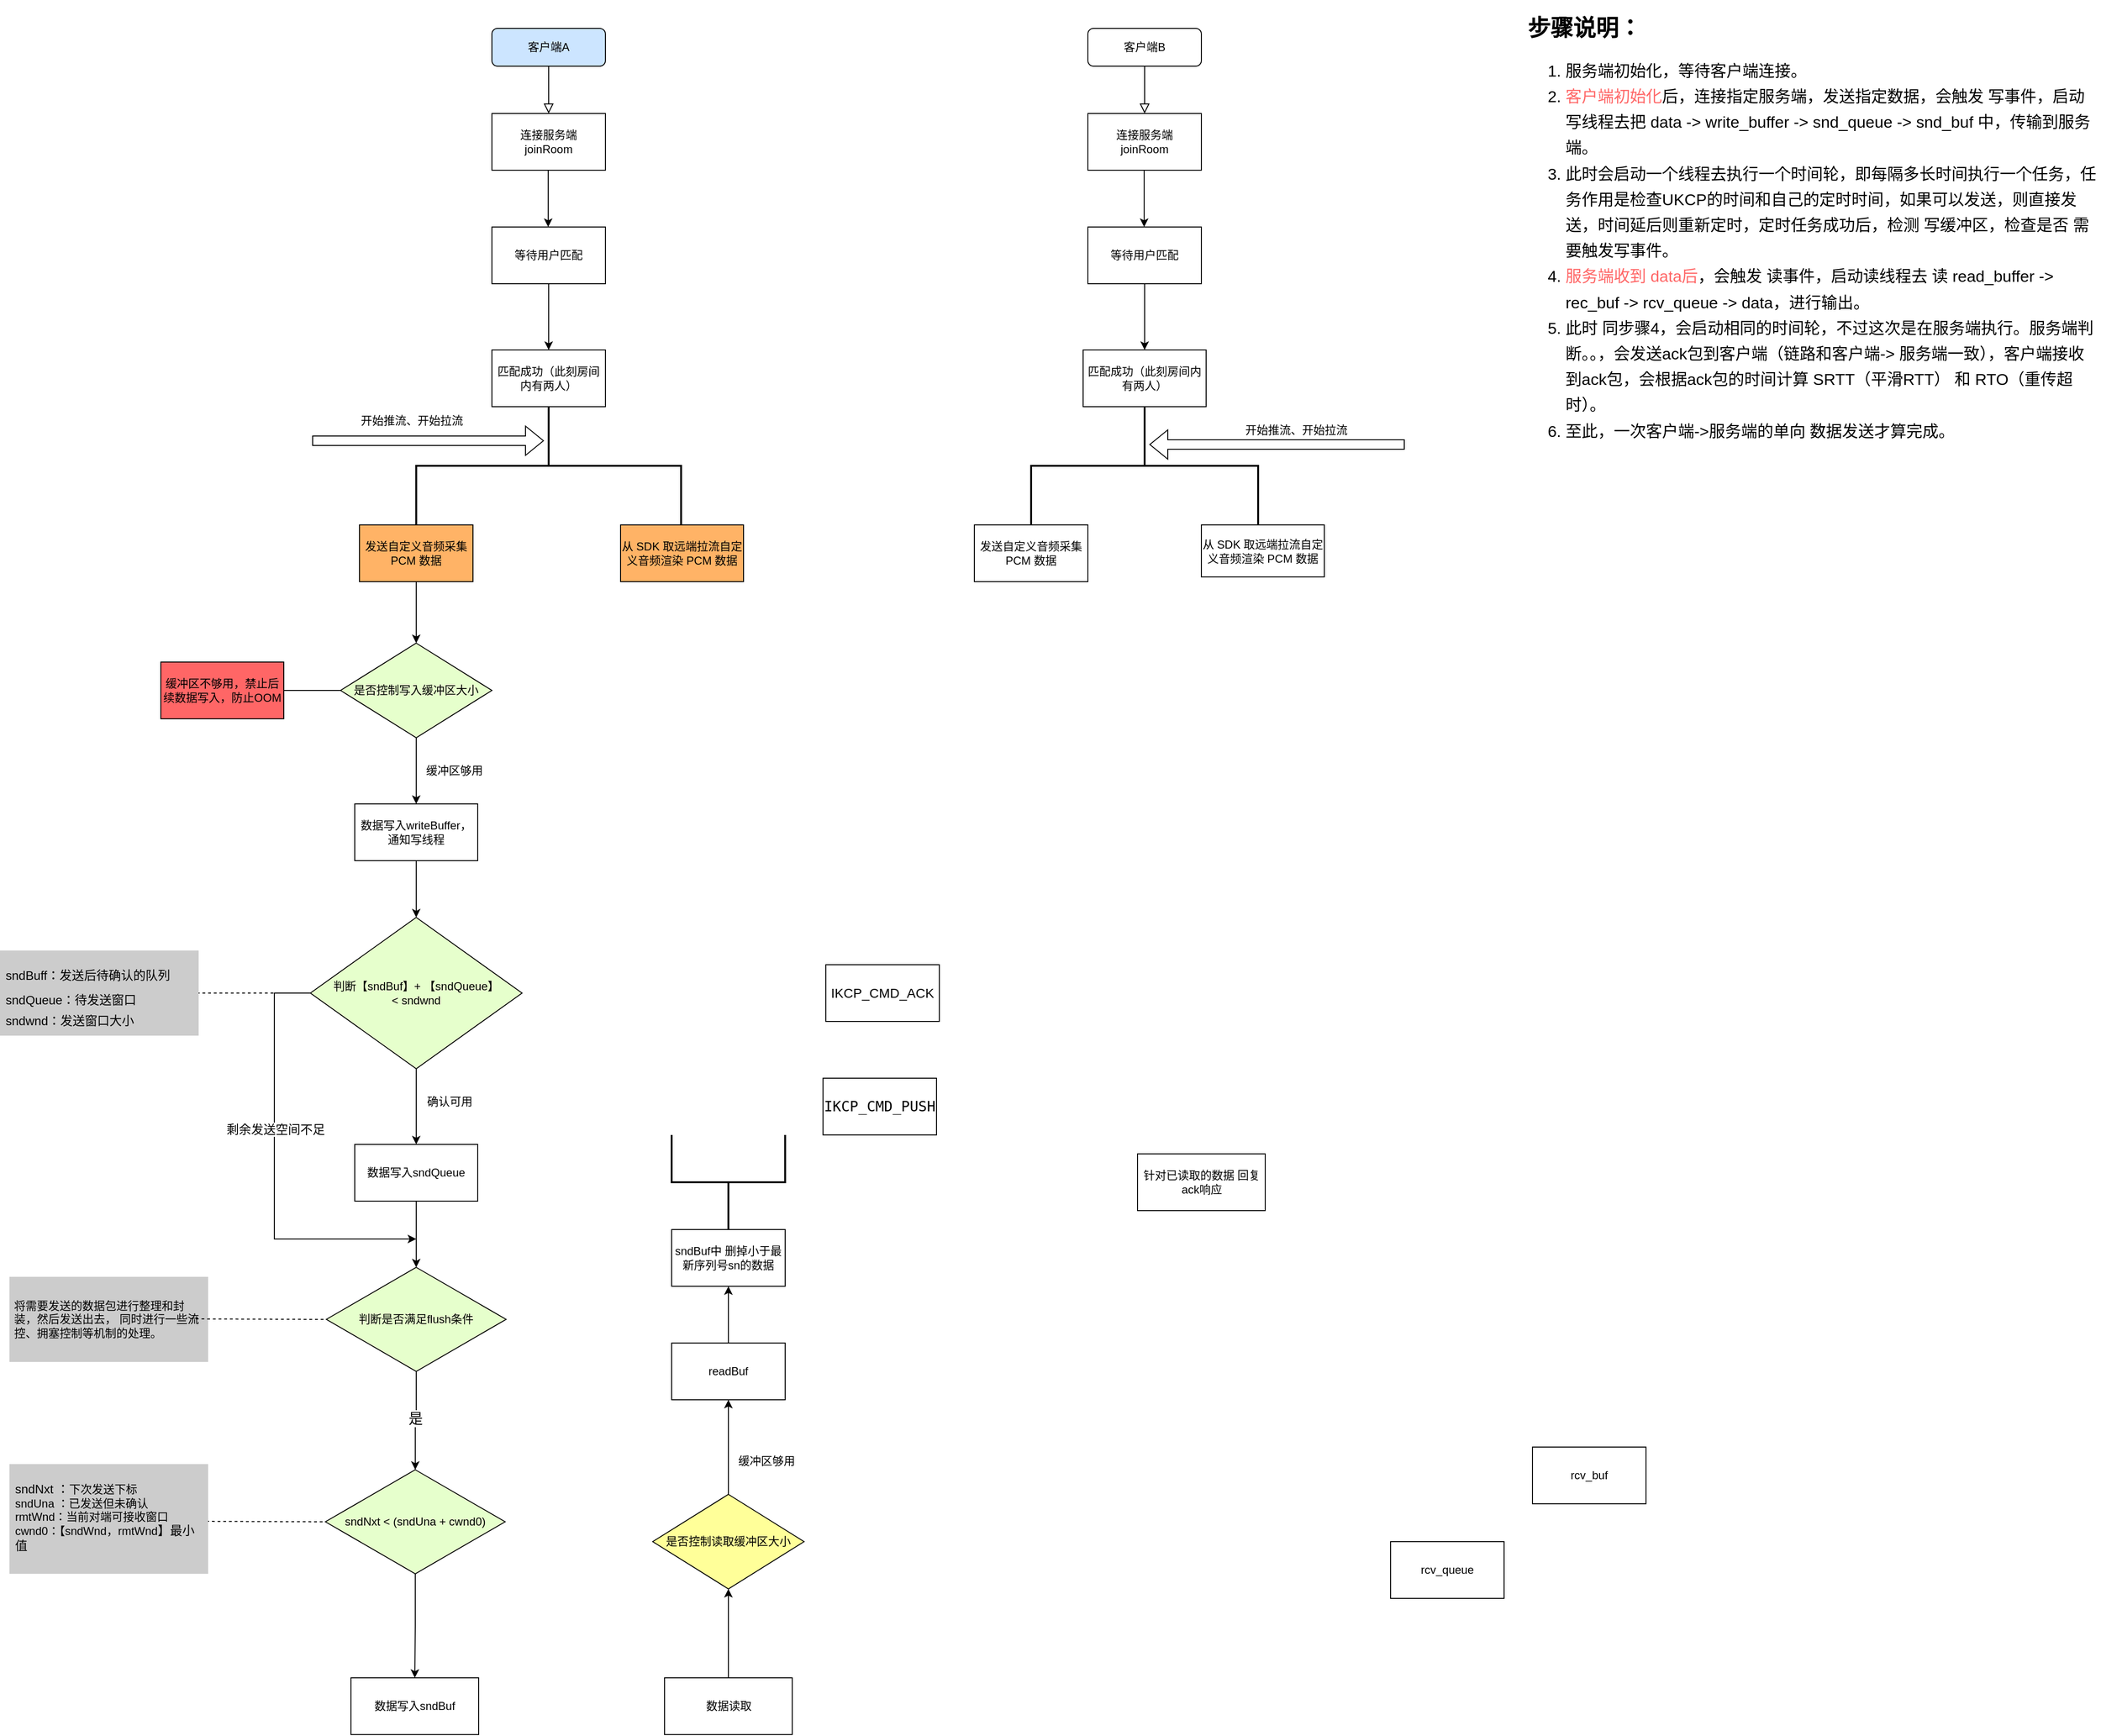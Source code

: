 <mxfile version="21.6.8" type="device">
  <diagram id="C5RBs43oDa-KdzZeNtuy" name="Page-1">
    <mxGraphModel dx="1857" dy="614" grid="1" gridSize="10" guides="1" tooltips="1" connect="1" arrows="1" fold="1" page="1" pageScale="1" pageWidth="827" pageHeight="1169" math="0" shadow="0">
      <root>
        <mxCell id="WIyWlLk6GJQsqaUBKTNV-0" />
        <mxCell id="WIyWlLk6GJQsqaUBKTNV-1" parent="WIyWlLk6GJQsqaUBKTNV-0" />
        <mxCell id="WIyWlLk6GJQsqaUBKTNV-2" value="" style="rounded=0;html=1;jettySize=auto;orthogonalLoop=1;fontSize=11;endArrow=block;endFill=0;endSize=8;strokeWidth=1;shadow=0;labelBackgroundColor=none;edgeStyle=orthogonalEdgeStyle;" parent="WIyWlLk6GJQsqaUBKTNV-1" source="WIyWlLk6GJQsqaUBKTNV-3" edge="1">
          <mxGeometry relative="1" as="geometry">
            <mxPoint x="280" y="170" as="targetPoint" />
          </mxGeometry>
        </mxCell>
        <mxCell id="WIyWlLk6GJQsqaUBKTNV-3" value="客户端A" style="rounded=1;whiteSpace=wrap;html=1;fontSize=12;glass=0;strokeWidth=1;shadow=0;fillColor=#CCE5FF;" parent="WIyWlLk6GJQsqaUBKTNV-1" vertex="1">
          <mxGeometry x="220" y="80" width="120" height="40" as="geometry" />
        </mxCell>
        <mxCell id="7RlUj_piEzG3KWm9b5ct-7" value="" style="edgeStyle=orthogonalEdgeStyle;rounded=0;orthogonalLoop=1;jettySize=auto;html=1;" parent="WIyWlLk6GJQsqaUBKTNV-1" edge="1">
          <mxGeometry relative="1" as="geometry">
            <mxPoint x="279.5" y="230" as="sourcePoint" />
            <mxPoint x="279.5" y="290" as="targetPoint" />
          </mxGeometry>
        </mxCell>
        <mxCell id="uy-A_jskTljX30a1A5Q1-38" value="" style="edgeStyle=orthogonalEdgeStyle;rounded=0;orthogonalLoop=1;jettySize=auto;html=1;" parent="WIyWlLk6GJQsqaUBKTNV-1" source="7RlUj_piEzG3KWm9b5ct-18" target="uy-A_jskTljX30a1A5Q1-37" edge="1">
          <mxGeometry relative="1" as="geometry" />
        </mxCell>
        <mxCell id="7RlUj_piEzG3KWm9b5ct-18" value="数据写入writeBuffer，通知写线程" style="whiteSpace=wrap;html=1;" parent="WIyWlLk6GJQsqaUBKTNV-1" vertex="1">
          <mxGeometry x="75" y="900" width="130" height="60" as="geometry" />
        </mxCell>
        <mxCell id="uy-A_jskTljX30a1A5Q1-77" value="" style="edgeStyle=orthogonalEdgeStyle;rounded=0;orthogonalLoop=1;jettySize=auto;html=1;" parent="WIyWlLk6GJQsqaUBKTNV-1" source="AqXx-wp8Mtv9Spylejte-5" target="uy-A_jskTljX30a1A5Q1-76" edge="1">
          <mxGeometry relative="1" as="geometry">
            <mxPoint x="470" y="1820" as="sourcePoint" />
          </mxGeometry>
        </mxCell>
        <mxCell id="7RlUj_piEzG3KWm9b5ct-25" value="rcv_buf" style="rounded=0;whiteSpace=wrap;html=1;" parent="WIyWlLk6GJQsqaUBKTNV-1" vertex="1">
          <mxGeometry x="1320" y="1580" width="120" height="60" as="geometry" />
        </mxCell>
        <mxCell id="7RlUj_piEzG3KWm9b5ct-27" value="rcv_queue" style="rounded=0;whiteSpace=wrap;html=1;" parent="WIyWlLk6GJQsqaUBKTNV-1" vertex="1">
          <mxGeometry x="1170" y="1680" width="120" height="60" as="geometry" />
        </mxCell>
        <mxCell id="7RlUj_piEzG3KWm9b5ct-30" value="连接服务端&lt;br&gt;joinRoom" style="rounded=0;whiteSpace=wrap;html=1;" parent="WIyWlLk6GJQsqaUBKTNV-1" vertex="1">
          <mxGeometry x="220" y="170" width="120" height="60" as="geometry" />
        </mxCell>
        <mxCell id="7RlUj_piEzG3KWm9b5ct-45" value="&lt;h1&gt;&lt;font style=&quot;font-size: 24px;&quot;&gt;步骤说明：&lt;/font&gt;&lt;/h1&gt;&lt;div style=&quot;font-size: 17px;&quot;&gt;&lt;ol style=&quot;line-height: 160%;&quot;&gt;&lt;li&gt;&lt;font style=&quot;font-size: 17px;&quot;&gt;服务端初始化，等待客户端连接。&lt;/font&gt;&lt;/li&gt;&lt;li&gt;&lt;font style=&quot;font-size: 17px;&quot;&gt;&lt;font color=&quot;#ff6666&quot;&gt;客户端初始化&lt;/font&gt;后，连接指定服务端，发送指定数据，&lt;/font&gt;会触发 写事件，启动写线程去把 data -&amp;gt; write_buffer -&amp;gt; snd_queue -&amp;gt; snd_buf 中，传输到服务端。&lt;/li&gt;&lt;li&gt;此时会启动一个线程去执行一个时间轮，即每隔多长时间执行一个任务，任务作用是检查UKCP的时间和自己的定时时间，如果可以发送，则直接发送，时间延后则重新定时，定时任务成功后，检测 写缓冲区，检查是否 需要触发写事件。&lt;/li&gt;&lt;li&gt;&lt;font color=&quot;#ff6666&quot;&gt;服务端收到 data后&lt;/font&gt;，会触发 读事件，启动读线程去 读 read_buffer -&amp;gt; rec_buf -&amp;gt; rcv_queue -&amp;gt; data，进行输出。&lt;/li&gt;&lt;li&gt;此时 同步骤4，会启动相同的时间轮，不过这次是在服务端执行。服务端判断。。，会发送ack包到客户端（链路和客户端-&amp;gt; 服务端一致），客户端接收到ack包，会根据ack包的时间计算 SRTT（平滑RTT） 和 RTO（重传超时）。&lt;br&gt;&lt;/li&gt;&lt;li&gt;至此，一次客户端-&amp;gt;服务端的单向 数据发送才算完成。&lt;/li&gt;&lt;/ol&gt;&lt;/div&gt;" style="text;html=1;strokeColor=none;fillColor=none;spacing=5;spacingTop=-20;whiteSpace=wrap;overflow=hidden;rounded=0;" parent="WIyWlLk6GJQsqaUBKTNV-1" vertex="1">
          <mxGeometry x="1310" y="60" width="610" height="545" as="geometry" />
        </mxCell>
        <mxCell id="uy-A_jskTljX30a1A5Q1-1" value="" style="rounded=0;html=1;jettySize=auto;orthogonalLoop=1;fontSize=11;endArrow=block;endFill=0;endSize=8;strokeWidth=1;shadow=0;labelBackgroundColor=none;edgeStyle=orthogonalEdgeStyle;" parent="WIyWlLk6GJQsqaUBKTNV-1" source="uy-A_jskTljX30a1A5Q1-2" edge="1">
          <mxGeometry relative="1" as="geometry">
            <mxPoint x="910" y="170" as="targetPoint" />
          </mxGeometry>
        </mxCell>
        <mxCell id="uy-A_jskTljX30a1A5Q1-2" value="客户端B" style="rounded=1;whiteSpace=wrap;html=1;fontSize=12;glass=0;strokeWidth=1;shadow=0;" parent="WIyWlLk6GJQsqaUBKTNV-1" vertex="1">
          <mxGeometry x="850" y="80" width="120" height="40" as="geometry" />
        </mxCell>
        <mxCell id="uy-A_jskTljX30a1A5Q1-3" value="" style="edgeStyle=orthogonalEdgeStyle;rounded=0;orthogonalLoop=1;jettySize=auto;html=1;" parent="WIyWlLk6GJQsqaUBKTNV-1" edge="1">
          <mxGeometry relative="1" as="geometry">
            <mxPoint x="909.5" y="230" as="sourcePoint" />
            <mxPoint x="909.5" y="290" as="targetPoint" />
          </mxGeometry>
        </mxCell>
        <mxCell id="uy-A_jskTljX30a1A5Q1-11" value="连接服务端&lt;br style=&quot;border-color: var(--border-color);&quot;&gt;joinRoom" style="rounded=0;whiteSpace=wrap;html=1;" parent="WIyWlLk6GJQsqaUBKTNV-1" vertex="1">
          <mxGeometry x="850" y="170" width="120" height="60" as="geometry" />
        </mxCell>
        <mxCell id="uy-A_jskTljX30a1A5Q1-15" value="" style="edgeStyle=orthogonalEdgeStyle;rounded=0;orthogonalLoop=1;jettySize=auto;html=1;" parent="WIyWlLk6GJQsqaUBKTNV-1" source="uy-A_jskTljX30a1A5Q1-12" target="uy-A_jskTljX30a1A5Q1-14" edge="1">
          <mxGeometry relative="1" as="geometry" />
        </mxCell>
        <mxCell id="uy-A_jskTljX30a1A5Q1-12" value="等待用户匹配" style="whiteSpace=wrap;html=1;" parent="WIyWlLk6GJQsqaUBKTNV-1" vertex="1">
          <mxGeometry x="220" y="290" width="120" height="60" as="geometry" />
        </mxCell>
        <mxCell id="uy-A_jskTljX30a1A5Q1-17" value="" style="edgeStyle=orthogonalEdgeStyle;rounded=0;orthogonalLoop=1;jettySize=auto;html=1;" parent="WIyWlLk6GJQsqaUBKTNV-1" source="uy-A_jskTljX30a1A5Q1-13" target="uy-A_jskTljX30a1A5Q1-16" edge="1">
          <mxGeometry relative="1" as="geometry" />
        </mxCell>
        <mxCell id="uy-A_jskTljX30a1A5Q1-13" value="等待用户匹配" style="whiteSpace=wrap;html=1;" parent="WIyWlLk6GJQsqaUBKTNV-1" vertex="1">
          <mxGeometry x="850" y="290" width="120" height="60" as="geometry" />
        </mxCell>
        <mxCell id="uy-A_jskTljX30a1A5Q1-14" value="匹配成功（此刻房间内有两人）" style="whiteSpace=wrap;html=1;" parent="WIyWlLk6GJQsqaUBKTNV-1" vertex="1">
          <mxGeometry x="220" y="420" width="120" height="60" as="geometry" />
        </mxCell>
        <mxCell id="uy-A_jskTljX30a1A5Q1-16" value="匹配成功（此刻房间内有两人）" style="whiteSpace=wrap;html=1;" parent="WIyWlLk6GJQsqaUBKTNV-1" vertex="1">
          <mxGeometry x="845" y="420" width="130" height="60" as="geometry" />
        </mxCell>
        <mxCell id="uy-A_jskTljX30a1A5Q1-20" value="" style="shape=flexArrow;endArrow=classic;html=1;rounded=0;entryX=0;entryY=0.5;entryDx=0;entryDy=0;" parent="WIyWlLk6GJQsqaUBKTNV-1" edge="1">
          <mxGeometry width="50" height="50" relative="1" as="geometry">
            <mxPoint x="30" y="516" as="sourcePoint" />
            <mxPoint x="275" y="516" as="targetPoint" />
          </mxGeometry>
        </mxCell>
        <mxCell id="uy-A_jskTljX30a1A5Q1-23" value="" style="shape=flexArrow;endArrow=classic;html=1;rounded=0;" parent="WIyWlLk6GJQsqaUBKTNV-1" edge="1">
          <mxGeometry width="50" height="50" relative="1" as="geometry">
            <mxPoint x="1185" y="520" as="sourcePoint" />
            <mxPoint x="915" y="520" as="targetPoint" />
          </mxGeometry>
        </mxCell>
        <mxCell id="uy-A_jskTljX30a1A5Q1-25" value="开始推流、开始拉流" style="text;html=1;align=center;verticalAlign=middle;resizable=0;points=[];autosize=1;strokeColor=none;fillColor=none;" parent="WIyWlLk6GJQsqaUBKTNV-1" vertex="1">
          <mxGeometry x="1005" y="490" width="130" height="30" as="geometry" />
        </mxCell>
        <mxCell id="uy-A_jskTljX30a1A5Q1-26" value="" style="strokeWidth=2;html=1;shape=mxgraph.flowchart.annotation_2;align=left;labelPosition=right;pointerEvents=1;direction=south;" parent="WIyWlLk6GJQsqaUBKTNV-1" vertex="1">
          <mxGeometry x="140" y="480" width="280" height="125" as="geometry" />
        </mxCell>
        <mxCell id="uy-A_jskTljX30a1A5Q1-27" value="开始推流、开始拉流" style="text;html=1;align=center;verticalAlign=middle;resizable=0;points=[];autosize=1;strokeColor=none;fillColor=none;" parent="WIyWlLk6GJQsqaUBKTNV-1" vertex="1">
          <mxGeometry x="70" y="480" width="130" height="30" as="geometry" />
        </mxCell>
        <mxCell id="uy-A_jskTljX30a1A5Q1-29" value="" style="strokeWidth=2;html=1;shape=mxgraph.flowchart.annotation_2;align=left;labelPosition=right;pointerEvents=1;direction=south;" parent="WIyWlLk6GJQsqaUBKTNV-1" vertex="1">
          <mxGeometry x="790" y="480" width="240" height="125" as="geometry" />
        </mxCell>
        <mxCell id="uy-A_jskTljX30a1A5Q1-33" value="" style="edgeStyle=orthogonalEdgeStyle;rounded=0;orthogonalLoop=1;jettySize=auto;html=1;" parent="WIyWlLk6GJQsqaUBKTNV-1" source="uy-A_jskTljX30a1A5Q1-31" edge="1">
          <mxGeometry relative="1" as="geometry">
            <mxPoint x="140" y="730" as="targetPoint" />
          </mxGeometry>
        </mxCell>
        <mxCell id="uy-A_jskTljX30a1A5Q1-31" value="发送自定义音频采集 PCM 数据" style="rounded=0;whiteSpace=wrap;html=1;fillColor=#FFB366;" parent="WIyWlLk6GJQsqaUBKTNV-1" vertex="1">
          <mxGeometry x="80" y="605" width="120" height="60" as="geometry" />
        </mxCell>
        <mxCell id="uy-A_jskTljX30a1A5Q1-35" style="edgeStyle=orthogonalEdgeStyle;rounded=0;orthogonalLoop=1;jettySize=auto;html=1;" parent="WIyWlLk6GJQsqaUBKTNV-1" source="uy-A_jskTljX30a1A5Q1-34" target="7RlUj_piEzG3KWm9b5ct-18" edge="1">
          <mxGeometry relative="1" as="geometry" />
        </mxCell>
        <mxCell id="LInC3I_wT032AU-UvtLX-1" style="edgeStyle=orthogonalEdgeStyle;rounded=0;orthogonalLoop=1;jettySize=auto;html=1;" parent="WIyWlLk6GJQsqaUBKTNV-1" source="uy-A_jskTljX30a1A5Q1-34" edge="1">
          <mxGeometry relative="1" as="geometry">
            <mxPoint x="-20" y="780" as="targetPoint" />
          </mxGeometry>
        </mxCell>
        <mxCell id="uy-A_jskTljX30a1A5Q1-34" value="是否控制写入缓冲区大小" style="rhombus;whiteSpace=wrap;html=1;fillColor=#E6FFCC;" parent="WIyWlLk6GJQsqaUBKTNV-1" vertex="1">
          <mxGeometry x="60" y="730" width="160" height="100" as="geometry" />
        </mxCell>
        <mxCell id="uy-A_jskTljX30a1A5Q1-36" value="缓冲区够用" style="text;html=1;align=center;verticalAlign=middle;resizable=0;points=[];autosize=1;strokeColor=none;fillColor=none;" parent="WIyWlLk6GJQsqaUBKTNV-1" vertex="1">
          <mxGeometry x="140" y="850" width="80" height="30" as="geometry" />
        </mxCell>
        <mxCell id="uy-A_jskTljX30a1A5Q1-45" value="" style="edgeStyle=orthogonalEdgeStyle;rounded=0;orthogonalLoop=1;jettySize=auto;html=1;" parent="WIyWlLk6GJQsqaUBKTNV-1" source="uy-A_jskTljX30a1A5Q1-37" edge="1">
          <mxGeometry relative="1" as="geometry">
            <mxPoint x="140.005" y="1260" as="targetPoint" />
          </mxGeometry>
        </mxCell>
        <mxCell id="LInC3I_wT032AU-UvtLX-9" style="edgeStyle=orthogonalEdgeStyle;rounded=0;orthogonalLoop=1;jettySize=auto;html=1;exitX=0;exitY=0.5;exitDx=0;exitDy=0;" parent="WIyWlLk6GJQsqaUBKTNV-1" source="uy-A_jskTljX30a1A5Q1-37" edge="1">
          <mxGeometry relative="1" as="geometry">
            <mxPoint x="-161.86" y="1100.0" as="sourcePoint" />
            <mxPoint x="140" y="1360" as="targetPoint" />
            <Array as="points">
              <mxPoint x="-10" y="1100" />
              <mxPoint x="-10" y="1360" />
              <mxPoint x="44" y="1360" />
            </Array>
          </mxGeometry>
        </mxCell>
        <mxCell id="LInC3I_wT032AU-UvtLX-10" value="剩余发送空间不足" style="edgeLabel;html=1;align=center;verticalAlign=middle;resizable=0;points=[];fontSize=13;" parent="LInC3I_wT032AU-UvtLX-9" vertex="1" connectable="0">
          <mxGeometry x="-0.188" y="1" relative="1" as="geometry">
            <mxPoint as="offset" />
          </mxGeometry>
        </mxCell>
        <mxCell id="uy-A_jskTljX30a1A5Q1-37" value="判断【sndBuf】+ 【sndQueue&lt;span style=&quot;background-color: initial;&quot;&gt;】&lt;br&gt;&amp;lt;&amp;nbsp;&lt;/span&gt;sndwnd" style="rhombus;whiteSpace=wrap;html=1;align=center;fillColor=#E6FFCC;" parent="WIyWlLk6GJQsqaUBKTNV-1" vertex="1">
          <mxGeometry x="28.13" y="1020" width="223.75" height="160" as="geometry" />
        </mxCell>
        <mxCell id="uy-A_jskTljX30a1A5Q1-41" value="" style="endArrow=none;dashed=1;html=1;rounded=0;exitX=1;exitY=0.5;exitDx=0;exitDy=0;" parent="WIyWlLk6GJQsqaUBKTNV-1" target="uy-A_jskTljX30a1A5Q1-37" edge="1">
          <mxGeometry width="50" height="50" relative="1" as="geometry">
            <mxPoint x="-110" y="1100" as="sourcePoint" />
            <mxPoint x="-60" y="1270" as="targetPoint" />
          </mxGeometry>
        </mxCell>
        <mxCell id="uy-A_jskTljX30a1A5Q1-42" value="&lt;p style=&quot;line-height: 140%;&quot;&gt;&lt;/p&gt;&lt;font style=&quot;font-size: 13px;&quot;&gt;sndBuff：发送后待确认的队列&lt;br&gt;&lt;/font&gt;&lt;p style=&quot;line-height: 70%; font-size: 13px;&quot;&gt;&lt;font style=&quot;font-size: 13px;&quot;&gt;sndQueue：待发送窗口&lt;/font&gt;&lt;/p&gt;&lt;p style=&quot;line-height: 70%; font-size: 13px;&quot;&gt;&lt;font style=&quot;font-size: 13px;&quot;&gt;sndwnd：发送窗口大小&lt;/font&gt;&lt;br&gt;&lt;/p&gt;" style="text;strokeColor=none;fillColor=#CCCCCC;align=left;verticalAlign=top;spacingLeft=4;spacingRight=4;overflow=hidden;points=[[0,0.5],[1,0.5]];portConstraint=eastwest;rotatable=0;whiteSpace=wrap;html=1;" parent="WIyWlLk6GJQsqaUBKTNV-1" vertex="1">
          <mxGeometry x="-300" y="1055" width="210" height="90" as="geometry" />
        </mxCell>
        <mxCell id="uy-A_jskTljX30a1A5Q1-52" value="确认可用" style="text;html=1;align=center;verticalAlign=middle;resizable=0;points=[];autosize=1;strokeColor=none;fillColor=none;" parent="WIyWlLk6GJQsqaUBKTNV-1" vertex="1">
          <mxGeometry x="140" y="1200" width="70" height="30" as="geometry" />
        </mxCell>
        <mxCell id="LInC3I_wT032AU-UvtLX-12" value="" style="edgeStyle=orthogonalEdgeStyle;rounded=0;orthogonalLoop=1;jettySize=auto;html=1;" parent="WIyWlLk6GJQsqaUBKTNV-1" source="uy-A_jskTljX30a1A5Q1-56" target="LInC3I_wT032AU-UvtLX-11" edge="1">
          <mxGeometry relative="1" as="geometry" />
        </mxCell>
        <mxCell id="uy-A_jskTljX30a1A5Q1-56" value="数据写入sndQueue" style="whiteSpace=wrap;html=1;" parent="WIyWlLk6GJQsqaUBKTNV-1" vertex="1">
          <mxGeometry x="75" y="1260" width="130" height="60" as="geometry" />
        </mxCell>
        <mxCell id="uy-A_jskTljX30a1A5Q1-57" value="针对已读取的数据 回复ack响应" style="whiteSpace=wrap;html=1;" parent="WIyWlLk6GJQsqaUBKTNV-1" vertex="1">
          <mxGeometry x="902.5" y="1270" width="135" height="60" as="geometry" />
        </mxCell>
        <mxCell id="LInC3I_wT032AU-UvtLX-6" value="" style="edgeStyle=orthogonalEdgeStyle;rounded=0;orthogonalLoop=1;jettySize=auto;html=1;" parent="WIyWlLk6GJQsqaUBKTNV-1" source="uy-A_jskTljX30a1A5Q1-60" target="uy-A_jskTljX30a1A5Q1-66" edge="1">
          <mxGeometry relative="1" as="geometry" />
        </mxCell>
        <mxCell id="uy-A_jskTljX30a1A5Q1-60" value="sndNxt &amp;lt; (sndUna + cwnd0)" style="rhombus;whiteSpace=wrap;html=1;fillColor=#E6FFCC;" parent="WIyWlLk6GJQsqaUBKTNV-1" vertex="1">
          <mxGeometry x="44.01" y="1604" width="189.99" height="110" as="geometry" />
        </mxCell>
        <mxCell id="uy-A_jskTljX30a1A5Q1-62" value="" style="endArrow=none;dashed=1;html=1;rounded=0;entryX=0;entryY=0.5;entryDx=0;entryDy=0;" parent="WIyWlLk6GJQsqaUBKTNV-1" target="uy-A_jskTljX30a1A5Q1-60" edge="1">
          <mxGeometry width="50" height="50" relative="1" as="geometry">
            <mxPoint x="-100" y="1658.47" as="sourcePoint" />
            <mxPoint x="20" y="1704" as="targetPoint" />
          </mxGeometry>
        </mxCell>
        <mxCell id="uy-A_jskTljX30a1A5Q1-63" value="&lt;p style=&quot;line-height: 150%;&quot;&gt;&lt;/p&gt;&lt;font style=&quot;font-size: 13px;&quot;&gt;sndNxt&amp;nbsp;：&lt;/font&gt;下次发送下标&lt;br&gt;sndUna&amp;nbsp;：已发送但未确认&lt;br&gt;rmtWnd：当前对端可接收窗口&lt;span style=&quot;background-color: initial;&quot;&gt;&lt;br&gt;&lt;/span&gt;cwnd0：【sndWnd，rmtWnd&lt;span style=&quot;font-size: 13px; background-color: initial;&quot;&gt;】最小值&lt;/span&gt;" style="text;strokeColor=none;fillColor=#CCCCCC;align=left;verticalAlign=top;spacingLeft=4;spacingRight=4;overflow=hidden;points=[[0,0.5],[1,0.5]];portConstraint=eastwest;rotatable=0;whiteSpace=wrap;html=1;" parent="WIyWlLk6GJQsqaUBKTNV-1" vertex="1">
          <mxGeometry x="-290" y="1598" width="210" height="116" as="geometry" />
        </mxCell>
        <mxCell id="uy-A_jskTljX30a1A5Q1-66" value="数据写入sndBuf" style="whiteSpace=wrap;html=1;" parent="WIyWlLk6GJQsqaUBKTNV-1" vertex="1">
          <mxGeometry x="71" y="1824" width="135" height="60" as="geometry" />
        </mxCell>
        <mxCell id="uy-A_jskTljX30a1A5Q1-67" value="从 SDK 取远端拉流自定义音频渲染 PCM 数据" style="rounded=0;whiteSpace=wrap;html=1;" parent="WIyWlLk6GJQsqaUBKTNV-1" vertex="1">
          <mxGeometry x="970" y="605" width="130" height="55" as="geometry" />
        </mxCell>
        <mxCell id="uy-A_jskTljX30a1A5Q1-68" value="发送自定义音频采集 PCM 数据" style="rounded=0;whiteSpace=wrap;html=1;" parent="WIyWlLk6GJQsqaUBKTNV-1" vertex="1">
          <mxGeometry x="730" y="605" width="120" height="60" as="geometry" />
        </mxCell>
        <mxCell id="uy-A_jskTljX30a1A5Q1-81" value="" style="edgeStyle=orthogonalEdgeStyle;rounded=0;orthogonalLoop=1;jettySize=auto;html=1;" parent="WIyWlLk6GJQsqaUBKTNV-1" source="uy-A_jskTljX30a1A5Q1-70" target="uy-A_jskTljX30a1A5Q1-80" edge="1">
          <mxGeometry relative="1" as="geometry" />
        </mxCell>
        <mxCell id="uy-A_jskTljX30a1A5Q1-70" value="readBuf" style="rounded=0;whiteSpace=wrap;html=1;" parent="WIyWlLk6GJQsqaUBKTNV-1" vertex="1">
          <mxGeometry x="410" y="1470" width="120" height="60" as="geometry" />
        </mxCell>
        <mxCell id="uy-A_jskTljX30a1A5Q1-78" value="" style="edgeStyle=orthogonalEdgeStyle;rounded=0;orthogonalLoop=1;jettySize=auto;html=1;" parent="WIyWlLk6GJQsqaUBKTNV-1" source="uy-A_jskTljX30a1A5Q1-76" target="uy-A_jskTljX30a1A5Q1-70" edge="1">
          <mxGeometry relative="1" as="geometry" />
        </mxCell>
        <mxCell id="uy-A_jskTljX30a1A5Q1-76" value="是否控制读取缓冲区大小" style="rhombus;whiteSpace=wrap;html=1;fillColor=#FFFF99;" parent="WIyWlLk6GJQsqaUBKTNV-1" vertex="1">
          <mxGeometry x="390" y="1630" width="160" height="100" as="geometry" />
        </mxCell>
        <mxCell id="uy-A_jskTljX30a1A5Q1-79" value="缓冲区够用" style="text;html=1;align=center;verticalAlign=middle;resizable=0;points=[];autosize=1;strokeColor=none;fillColor=none;" parent="WIyWlLk6GJQsqaUBKTNV-1" vertex="1">
          <mxGeometry x="470" y="1580" width="80" height="30" as="geometry" />
        </mxCell>
        <mxCell id="uy-A_jskTljX30a1A5Q1-80" value="sndBuf中 删掉小于最新序列号sn的数据" style="rounded=0;whiteSpace=wrap;html=1;" parent="WIyWlLk6GJQsqaUBKTNV-1" vertex="1">
          <mxGeometry x="410" y="1350" width="120" height="60" as="geometry" />
        </mxCell>
        <mxCell id="uy-A_jskTljX30a1A5Q1-82" value="" style="strokeWidth=2;html=1;shape=mxgraph.flowchart.annotation_2;align=left;labelPosition=right;pointerEvents=1;direction=north;" parent="WIyWlLk6GJQsqaUBKTNV-1" vertex="1">
          <mxGeometry x="410" y="1250" width="120" height="100" as="geometry" />
        </mxCell>
        <mxCell id="uy-A_jskTljX30a1A5Q1-84" value="&lt;font style=&quot;font-size: 14px;&quot;&gt;IKCP_CMD_ACK&lt;/font&gt;" style="whiteSpace=wrap;html=1;" parent="WIyWlLk6GJQsqaUBKTNV-1" vertex="1">
          <mxGeometry x="573" y="1070" width="120" height="60" as="geometry" />
        </mxCell>
        <mxCell id="uy-A_jskTljX30a1A5Q1-85" value="&lt;div style=&quot;&quot;&gt;&lt;pre style=&quot;font-family: Consolas, monospace; font-size: 11.3pt;&quot;&gt;&lt;div style=&quot;&quot;&gt;&lt;pre style=&quot;font-family: Consolas, monospace; font-size: 11.3pt;&quot;&gt;&lt;span style=&quot;background-color: rgb(255, 255, 255);&quot;&gt;IKCP_CMD_PUSH&lt;/span&gt;&lt;/pre&gt;&lt;/div&gt;&lt;/pre&gt;&lt;/div&gt;" style="whiteSpace=wrap;html=1;" parent="WIyWlLk6GJQsqaUBKTNV-1" vertex="1">
          <mxGeometry x="570" y="1190" width="120" height="60" as="geometry" />
        </mxCell>
        <mxCell id="LInC3I_wT032AU-UvtLX-0" value="缓冲区不够用，禁止后续数据写入，防止OOM" style="whiteSpace=wrap;html=1;fillColor=#FF6666;" parent="WIyWlLk6GJQsqaUBKTNV-1" vertex="1">
          <mxGeometry x="-130" y="750" width="130" height="60" as="geometry" />
        </mxCell>
        <mxCell id="LInC3I_wT032AU-UvtLX-4" value="从 SDK 取远端拉流自定义音频渲染 PCM 数据" style="rounded=0;whiteSpace=wrap;html=1;fillColor=#FFB366;" parent="WIyWlLk6GJQsqaUBKTNV-1" vertex="1">
          <mxGeometry x="356" y="605" width="130" height="60" as="geometry" />
        </mxCell>
        <mxCell id="LInC3I_wT032AU-UvtLX-13" style="edgeStyle=orthogonalEdgeStyle;rounded=0;orthogonalLoop=1;jettySize=auto;html=1;" parent="WIyWlLk6GJQsqaUBKTNV-1" source="LInC3I_wT032AU-UvtLX-11" target="uy-A_jskTljX30a1A5Q1-60" edge="1">
          <mxGeometry relative="1" as="geometry" />
        </mxCell>
        <mxCell id="LInC3I_wT032AU-UvtLX-14" value="是" style="edgeLabel;html=1;align=center;verticalAlign=middle;resizable=0;points=[];fontSize=15;" parent="LInC3I_wT032AU-UvtLX-13" vertex="1" connectable="0">
          <mxGeometry x="-0.078" y="4" relative="1" as="geometry">
            <mxPoint x="-5" as="offset" />
          </mxGeometry>
        </mxCell>
        <mxCell id="LInC3I_wT032AU-UvtLX-11" value="判断是否满足flush条件" style="rhombus;whiteSpace=wrap;html=1;fillColor=#E6FFCC;" parent="WIyWlLk6GJQsqaUBKTNV-1" vertex="1">
          <mxGeometry x="45.01" y="1390" width="189.99" height="110" as="geometry" />
        </mxCell>
        <mxCell id="AqXx-wp8Mtv9Spylejte-0" value="将需要发送的数据包进行整理和封装，然后发送出去， 同时进行一些流控、拥塞控制等机制的处理。" style="text;strokeColor=none;fillColor=#CCCCCC;align=left;verticalAlign=middle;spacingLeft=4;spacingRight=4;overflow=hidden;points=[[0,0.5],[1,0.5]];portConstraint=eastwest;rotatable=0;whiteSpace=wrap;spacingTop=-1;spacing=1;html=1;" vertex="1" parent="WIyWlLk6GJQsqaUBKTNV-1">
          <mxGeometry x="-290" y="1400" width="210" height="90" as="geometry" />
        </mxCell>
        <mxCell id="AqXx-wp8Mtv9Spylejte-1" value="" style="endArrow=none;dashed=1;html=1;rounded=0;entryX=0;entryY=0.5;entryDx=0;entryDy=0;" edge="1" parent="WIyWlLk6GJQsqaUBKTNV-1">
          <mxGeometry width="50" height="50" relative="1" as="geometry">
            <mxPoint x="-98.99" y="1444.5" as="sourcePoint" />
            <mxPoint x="45.01" y="1445.03" as="targetPoint" />
          </mxGeometry>
        </mxCell>
        <mxCell id="AqXx-wp8Mtv9Spylejte-5" value="数据读取" style="whiteSpace=wrap;html=1;" vertex="1" parent="WIyWlLk6GJQsqaUBKTNV-1">
          <mxGeometry x="402.5" y="1824" width="135" height="60" as="geometry" />
        </mxCell>
      </root>
    </mxGraphModel>
  </diagram>
</mxfile>
